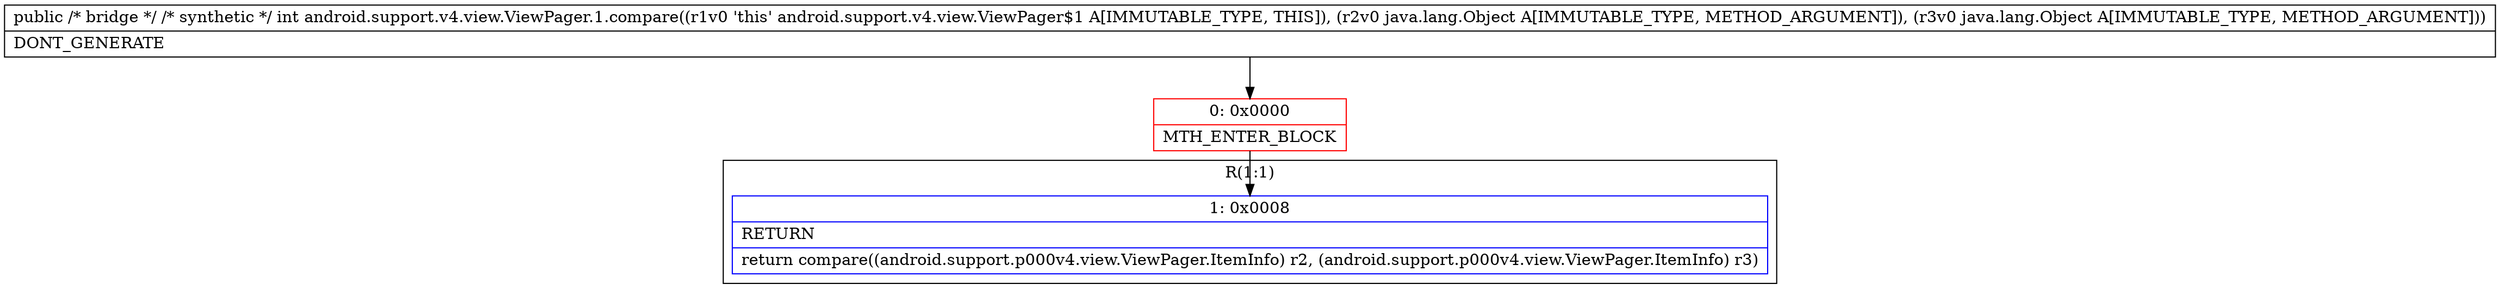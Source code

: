 digraph "CFG forandroid.support.v4.view.ViewPager.1.compare(Ljava\/lang\/Object;Ljava\/lang\/Object;)I" {
subgraph cluster_Region_41431033 {
label = "R(1:1)";
node [shape=record,color=blue];
Node_1 [shape=record,label="{1\:\ 0x0008|RETURN\l|return compare((android.support.p000v4.view.ViewPager.ItemInfo) r2, (android.support.p000v4.view.ViewPager.ItemInfo) r3)\l}"];
}
Node_0 [shape=record,color=red,label="{0\:\ 0x0000|MTH_ENTER_BLOCK\l}"];
MethodNode[shape=record,label="{public \/* bridge *\/ \/* synthetic *\/ int android.support.v4.view.ViewPager.1.compare((r1v0 'this' android.support.v4.view.ViewPager$1 A[IMMUTABLE_TYPE, THIS]), (r2v0 java.lang.Object A[IMMUTABLE_TYPE, METHOD_ARGUMENT]), (r3v0 java.lang.Object A[IMMUTABLE_TYPE, METHOD_ARGUMENT]))  | DONT_GENERATE\l}"];
MethodNode -> Node_0;
Node_0 -> Node_1;
}

